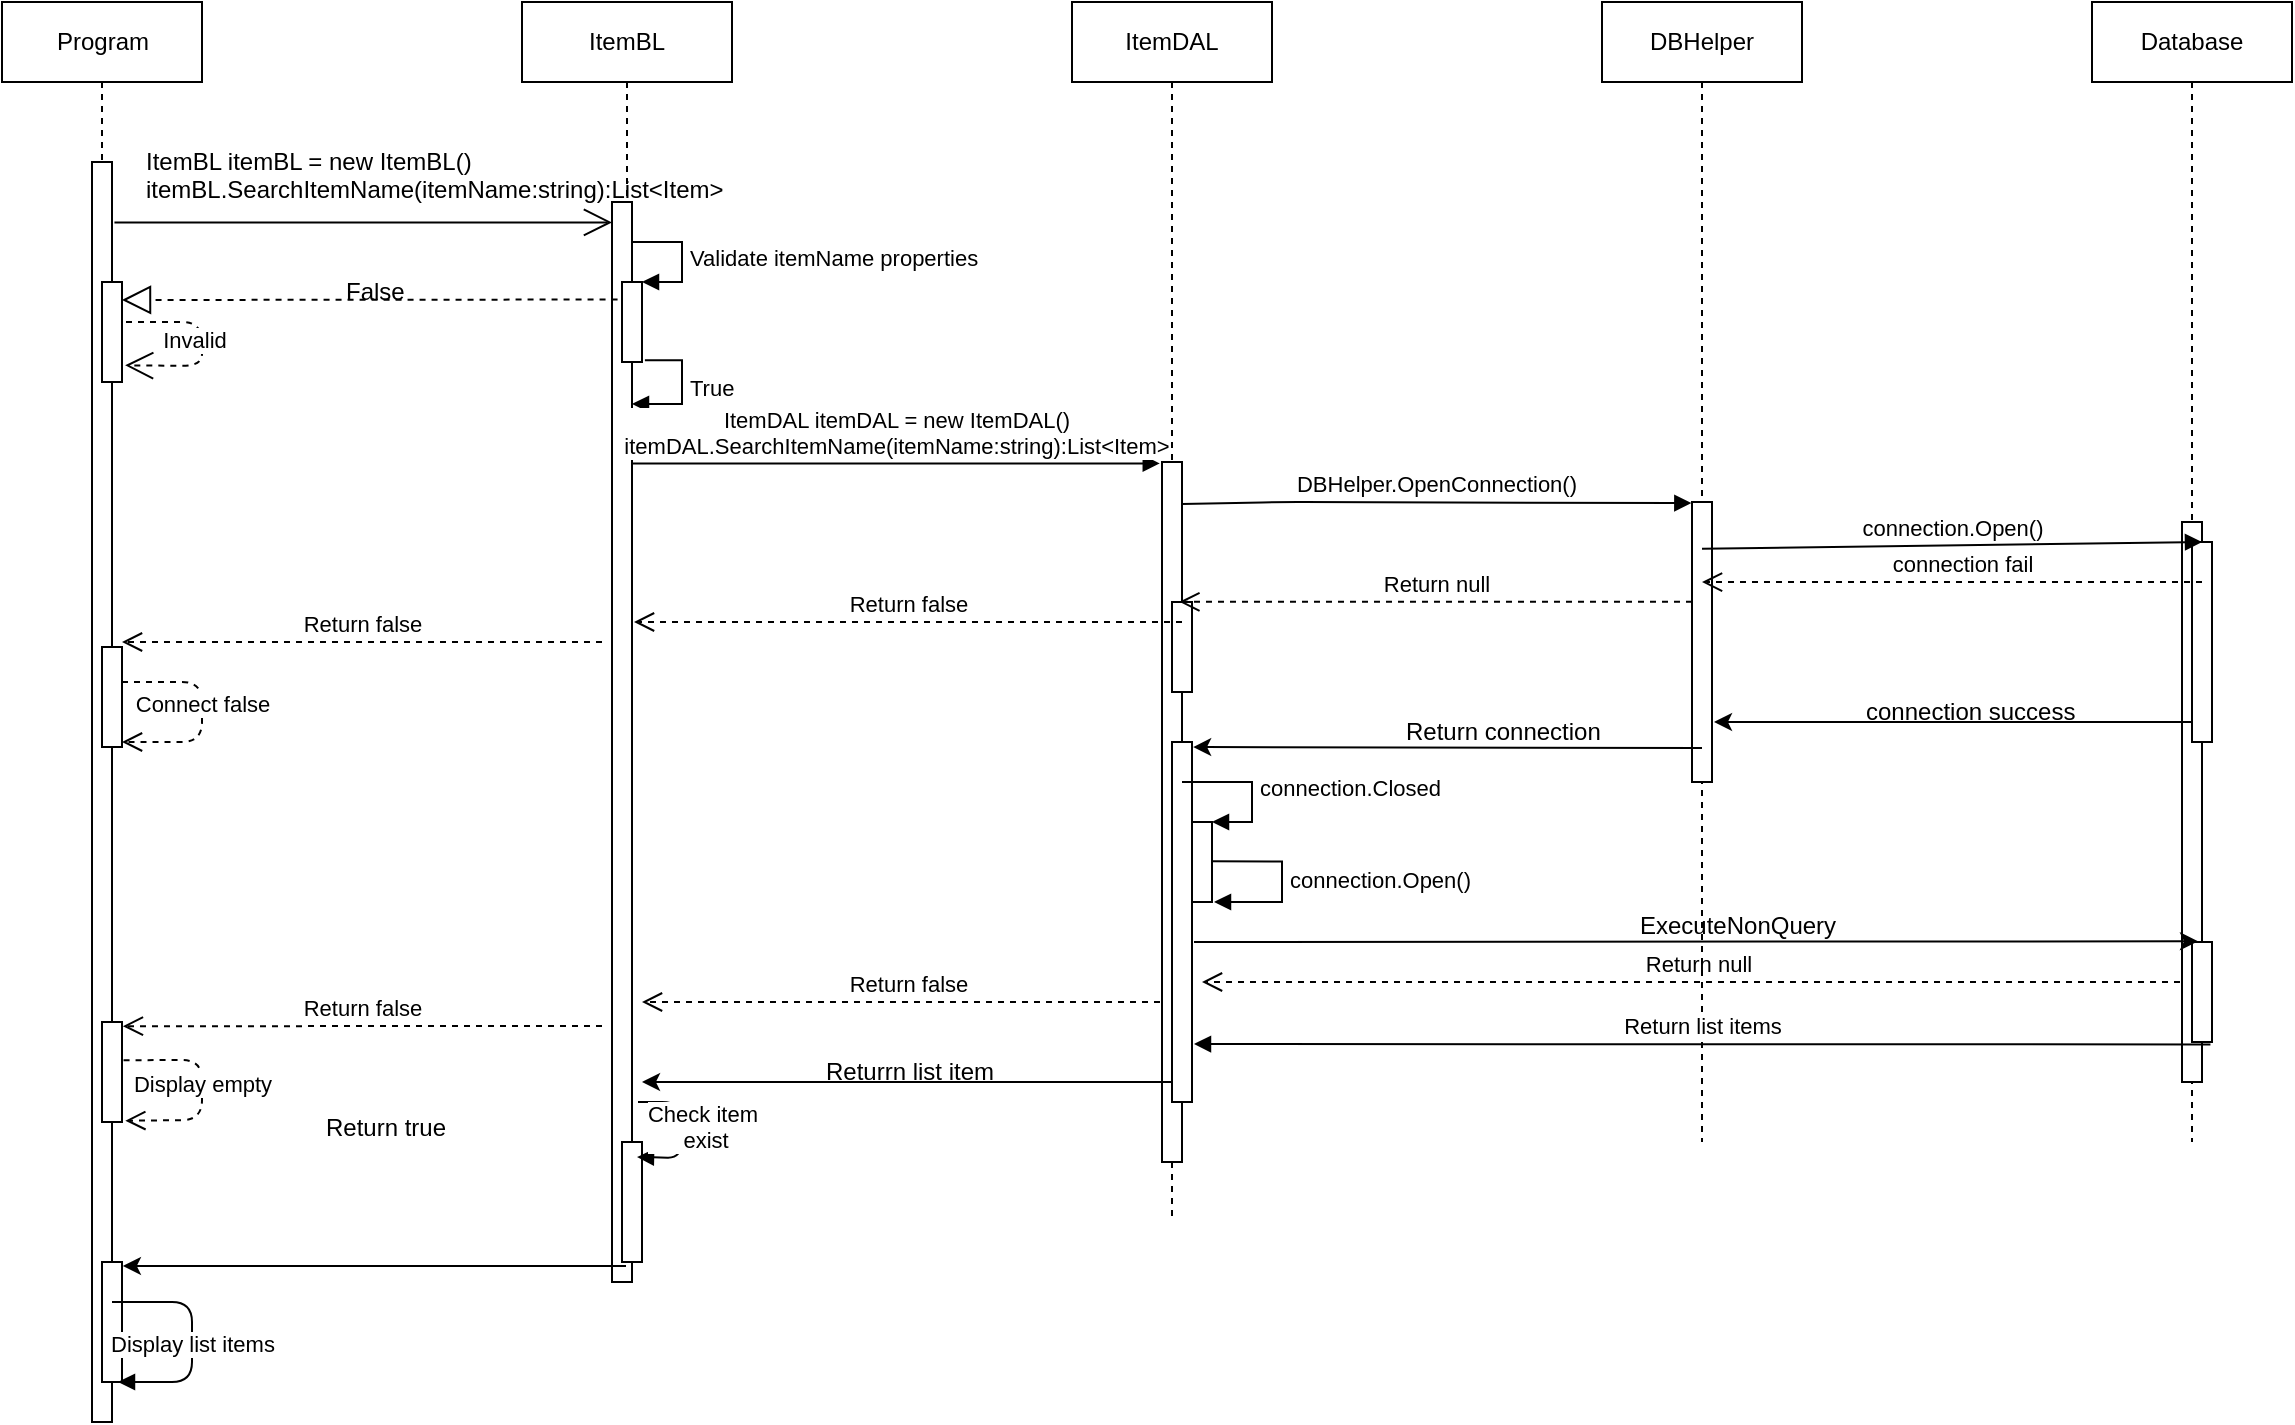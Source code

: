 <mxfile version="10.7.5" type="device"><diagram id="qdhsVKI9XdWc8vhEnZdh" name="Page-1"><mxGraphModel dx="1179" dy="655" grid="1" gridSize="10" guides="1" tooltips="1" connect="1" arrows="1" fold="1" page="1" pageScale="1" pageWidth="827" pageHeight="1169" math="0" shadow="0"><root><mxCell id="0"/><mxCell id="1" parent="0"/><mxCell id="T2reaTItjv5CWA3vOCvH-112" value="Program" style="html=1;points=[];perimeter=orthogonalPerimeter;shape=umlLifeline;participant=label;fontFamily=Helvetica;fontSize=12;fontColor=#000000;align=center;strokeColor=#000000;fillColor=#ffffff;recursiveResize=0;container=1;collapsible=0;" parent="1" vertex="1"><mxGeometry x="30" y="40" width="100" height="710" as="geometry"/></mxCell><mxCell id="T2reaTItjv5CWA3vOCvH-113" value="" style="html=1;points=[];perimeter=orthogonalPerimeter;" parent="T2reaTItjv5CWA3vOCvH-112" vertex="1"><mxGeometry x="45" y="80" width="10" height="630" as="geometry"/></mxCell><mxCell id="T2reaTItjv5CWA3vOCvH-114" value="" style="html=1;points=[];perimeter=orthogonalPerimeter;" parent="T2reaTItjv5CWA3vOCvH-112" vertex="1"><mxGeometry x="50" y="140" width="10" height="50" as="geometry"/></mxCell><mxCell id="T2reaTItjv5CWA3vOCvH-115" value="Invalid" style="endArrow=open;endSize=12;dashed=1;html=1;entryX=1.156;entryY=0.833;entryDx=0;entryDy=0;entryPerimeter=0;" parent="T2reaTItjv5CWA3vOCvH-112" target="T2reaTItjv5CWA3vOCvH-114" edge="1"><mxGeometry x="-0.316" y="-9" width="160" relative="1" as="geometry"><mxPoint x="62" y="160" as="sourcePoint"/><mxPoint x="100" y="190" as="targetPoint"/><Array as="points"><mxPoint x="100" y="160"/><mxPoint x="100" y="182"/></Array><mxPoint as="offset"/></mxGeometry></mxCell><mxCell id="T2reaTItjv5CWA3vOCvH-116" value="" style="html=1;points=[];perimeter=orthogonalPerimeter;" parent="T2reaTItjv5CWA3vOCvH-112" vertex="1"><mxGeometry x="50" y="322.5" width="10" height="50" as="geometry"/></mxCell><mxCell id="T2reaTItjv5CWA3vOCvH-117" value="Return false" style="html=1;verticalAlign=bottom;endArrow=open;dashed=1;endSize=8;" parent="T2reaTItjv5CWA3vOCvH-112" edge="1"><mxGeometry relative="1" as="geometry"><mxPoint x="300" y="320" as="sourcePoint"/><mxPoint x="60" y="320" as="targetPoint"/></mxGeometry></mxCell><mxCell id="T2reaTItjv5CWA3vOCvH-118" value="Connect false" style="html=1;verticalAlign=bottom;endArrow=open;dashed=1;endSize=8;" parent="T2reaTItjv5CWA3vOCvH-112" edge="1"><mxGeometry x="0.093" relative="1" as="geometry"><mxPoint x="60" y="340" as="sourcePoint"/><mxPoint x="60" y="370" as="targetPoint"/><Array as="points"><mxPoint x="100" y="340"/><mxPoint x="100" y="370"/></Array><mxPoint as="offset"/></mxGeometry></mxCell><mxCell id="T2reaTItjv5CWA3vOCvH-163" value="" style="html=1;points=[];perimeter=orthogonalPerimeter;" parent="T2reaTItjv5CWA3vOCvH-112" vertex="1"><mxGeometry x="50" y="510" width="10" height="50" as="geometry"/></mxCell><mxCell id="T2reaTItjv5CWA3vOCvH-164" value="" style="html=1;points=[];perimeter=orthogonalPerimeter;" parent="T2reaTItjv5CWA3vOCvH-112" vertex="1"><mxGeometry x="50" y="630" width="10" height="60" as="geometry"/></mxCell><mxCell id="T2reaTItjv5CWA3vOCvH-166" value="Display list items&lt;br&gt;" style="html=1;verticalAlign=bottom;endArrow=block;" parent="T2reaTItjv5CWA3vOCvH-112" edge="1"><mxGeometry x="0.197" width="80" relative="1" as="geometry"><mxPoint x="55" y="650" as="sourcePoint"/><mxPoint x="58" y="690" as="targetPoint"/><Array as="points"><mxPoint x="95" y="650"/><mxPoint x="95" y="690"/></Array><mxPoint as="offset"/></mxGeometry></mxCell><mxCell id="wLfuCmp9dKk0Bk_p9bv0-4" value="Display empty" style="html=1;verticalAlign=bottom;endArrow=open;dashed=1;endSize=8;entryX=1.167;entryY=0.987;entryDx=0;entryDy=0;entryPerimeter=0;exitX=1.078;exitY=0.382;exitDx=0;exitDy=0;exitPerimeter=0;" edge="1" parent="T2reaTItjv5CWA3vOCvH-112" source="T2reaTItjv5CWA3vOCvH-163" target="T2reaTItjv5CWA3vOCvH-163"><mxGeometry x="0.121" relative="1" as="geometry"><mxPoint x="150" y="520" as="sourcePoint"/><mxPoint x="120" y="530" as="targetPoint"/><Array as="points"><mxPoint x="100" y="529"/><mxPoint x="100" y="559"/></Array><mxPoint as="offset"/></mxGeometry></mxCell><mxCell id="T2reaTItjv5CWA3vOCvH-119" value="ItemBL" style="shape=umlLifeline;perimeter=lifelinePerimeter;whiteSpace=wrap;html=1;container=1;collapsible=0;recursiveResize=0;outlineConnect=0;" parent="1" vertex="1"><mxGeometry x="290" y="40" width="105" height="640" as="geometry"/></mxCell><mxCell id="T2reaTItjv5CWA3vOCvH-120" value="" style="html=1;points=[];perimeter=orthogonalPerimeter;" parent="T2reaTItjv5CWA3vOCvH-119" vertex="1"><mxGeometry x="45" y="100" width="10" height="540" as="geometry"/></mxCell><mxCell id="T2reaTItjv5CWA3vOCvH-121" value="" style="html=1;points=[];perimeter=orthogonalPerimeter;" parent="T2reaTItjv5CWA3vOCvH-119" vertex="1"><mxGeometry x="50" y="140" width="10" height="40" as="geometry"/></mxCell><mxCell id="T2reaTItjv5CWA3vOCvH-122" value="Validate&amp;nbsp;itemName properties" style="edgeStyle=orthogonalEdgeStyle;html=1;align=left;spacingLeft=2;endArrow=block;rounded=0;entryX=1;entryY=0;" parent="T2reaTItjv5CWA3vOCvH-119" target="T2reaTItjv5CWA3vOCvH-121" edge="1"><mxGeometry relative="1" as="geometry"><mxPoint x="55" y="120" as="sourcePoint"/><Array as="points"><mxPoint x="80" y="120"/></Array></mxGeometry></mxCell><mxCell id="T2reaTItjv5CWA3vOCvH-123" value="True" style="edgeStyle=orthogonalEdgeStyle;html=1;align=left;spacingLeft=2;endArrow=block;rounded=0;exitX=1.144;exitY=0.978;exitDx=0;exitDy=0;exitPerimeter=0;" parent="T2reaTItjv5CWA3vOCvH-119" source="T2reaTItjv5CWA3vOCvH-121" target="T2reaTItjv5CWA3vOCvH-120" edge="1"><mxGeometry relative="1" as="geometry"><mxPoint x="345" y="160" as="sourcePoint"/><Array as="points"><mxPoint x="80" y="179"/><mxPoint x="80" y="201"/></Array><mxPoint x="58" y="200" as="targetPoint"/></mxGeometry></mxCell><mxCell id="T2reaTItjv5CWA3vOCvH-124" value="Return false" style="html=1;verticalAlign=bottom;endArrow=open;dashed=1;endSize=8;" parent="T2reaTItjv5CWA3vOCvH-119" source="T2reaTItjv5CWA3vOCvH-128" edge="1"><mxGeometry relative="1" as="geometry"><mxPoint x="140" y="500" as="sourcePoint"/><mxPoint x="60" y="500" as="targetPoint"/></mxGeometry></mxCell><mxCell id="wLfuCmp9dKk0Bk_p9bv0-11" value="" style="html=1;points=[];perimeter=orthogonalPerimeter;" vertex="1" parent="T2reaTItjv5CWA3vOCvH-119"><mxGeometry x="50" y="570" width="10" height="60" as="geometry"/></mxCell><mxCell id="wLfuCmp9dKk0Bk_p9bv0-12" value="Check item&lt;br&gt;&amp;nbsp;exist" style="html=1;verticalAlign=bottom;endArrow=block;entryX=0.75;entryY=0.125;entryDx=0;entryDy=0;entryPerimeter=0;" edge="1" parent="T2reaTItjv5CWA3vOCvH-119" target="wLfuCmp9dKk0Bk_p9bv0-11"><mxGeometry x="0.389" y="-10" width="80" relative="1" as="geometry"><mxPoint x="58" y="550" as="sourcePoint"/><mxPoint x="80" y="560" as="targetPoint"/><Array as="points"><mxPoint x="80" y="550"/><mxPoint x="80" y="578"/></Array><mxPoint x="10" y="10" as="offset"/></mxGeometry></mxCell><mxCell id="T2reaTItjv5CWA3vOCvH-125" value="ItemDAL" style="shape=umlLifeline;perimeter=lifelinePerimeter;whiteSpace=wrap;html=1;container=1;collapsible=0;recursiveResize=0;outlineConnect=0;" parent="1" vertex="1"><mxGeometry x="565" y="40" width="100" height="610" as="geometry"/></mxCell><mxCell id="T2reaTItjv5CWA3vOCvH-126" value="" style="html=1;points=[];perimeter=orthogonalPerimeter;" parent="T2reaTItjv5CWA3vOCvH-125" vertex="1"><mxGeometry x="45" y="230" width="10" height="350" as="geometry"/></mxCell><mxCell id="T2reaTItjv5CWA3vOCvH-127" value="" style="html=1;points=[];perimeter=orthogonalPerimeter;" parent="T2reaTItjv5CWA3vOCvH-125" vertex="1"><mxGeometry x="50" y="300" width="10" height="45" as="geometry"/></mxCell><mxCell id="T2reaTItjv5CWA3vOCvH-128" value="" style="html=1;points=[];perimeter=orthogonalPerimeter;" parent="T2reaTItjv5CWA3vOCvH-125" vertex="1"><mxGeometry x="50" y="370" width="10" height="180" as="geometry"/></mxCell><mxCell id="T2reaTItjv5CWA3vOCvH-129" value="" style="html=1;points=[];perimeter=orthogonalPerimeter;" parent="T2reaTItjv5CWA3vOCvH-125" vertex="1"><mxGeometry x="60" y="410" width="10" height="40" as="geometry"/></mxCell><mxCell id="T2reaTItjv5CWA3vOCvH-130" value="connection.Closed" style="edgeStyle=orthogonalEdgeStyle;html=1;align=left;spacingLeft=2;endArrow=block;rounded=0;entryX=1;entryY=0;" parent="T2reaTItjv5CWA3vOCvH-125" target="T2reaTItjv5CWA3vOCvH-129" edge="1"><mxGeometry relative="1" as="geometry"><mxPoint x="55" y="390" as="sourcePoint"/><Array as="points"><mxPoint x="90" y="390"/><mxPoint x="90" y="410"/></Array></mxGeometry></mxCell><mxCell id="T2reaTItjv5CWA3vOCvH-131" value="connection.Open()" style="edgeStyle=orthogonalEdgeStyle;html=1;align=left;spacingLeft=2;endArrow=block;rounded=0;exitX=0.967;exitY=0.492;exitDx=0;exitDy=0;exitPerimeter=0;" parent="T2reaTItjv5CWA3vOCvH-125" source="T2reaTItjv5CWA3vOCvH-129" edge="1"><mxGeometry relative="1" as="geometry"><mxPoint x="375" y="380" as="sourcePoint"/><Array as="points"><mxPoint x="105" y="430"/><mxPoint x="105" y="450"/></Array><mxPoint x="71" y="450" as="targetPoint"/></mxGeometry></mxCell><mxCell id="T2reaTItjv5CWA3vOCvH-132" value="Return null" style="html=1;verticalAlign=bottom;endArrow=open;dashed=1;endSize=8;" parent="T2reaTItjv5CWA3vOCvH-125" source="T2reaTItjv5CWA3vOCvH-138" edge="1"><mxGeometry relative="1" as="geometry"><mxPoint x="145" y="490" as="sourcePoint"/><mxPoint x="65" y="490" as="targetPoint"/></mxGeometry></mxCell><mxCell id="T2reaTItjv5CWA3vOCvH-133" value="DBHelper" style="shape=umlLifeline;perimeter=lifelinePerimeter;whiteSpace=wrap;html=1;container=1;collapsible=0;recursiveResize=0;outlineConnect=0;" parent="1" vertex="1"><mxGeometry x="830" y="40" width="100" height="570" as="geometry"/></mxCell><mxCell id="T2reaTItjv5CWA3vOCvH-134" value="" style="html=1;points=[];perimeter=orthogonalPerimeter;" parent="T2reaTItjv5CWA3vOCvH-133" vertex="1"><mxGeometry x="45" y="250" width="10" height="140" as="geometry"/></mxCell><mxCell id="T2reaTItjv5CWA3vOCvH-135" value="Database" style="shape=umlLifeline;perimeter=lifelinePerimeter;whiteSpace=wrap;html=1;container=1;collapsible=0;recursiveResize=0;outlineConnect=0;" parent="1" vertex="1"><mxGeometry x="1075" y="40" width="100" height="570" as="geometry"/></mxCell><mxCell id="T2reaTItjv5CWA3vOCvH-136" value="" style="html=1;points=[];perimeter=orthogonalPerimeter;" parent="T2reaTItjv5CWA3vOCvH-135" vertex="1"><mxGeometry x="45" y="260" width="10" height="280" as="geometry"/></mxCell><mxCell id="T2reaTItjv5CWA3vOCvH-137" value="" style="html=1;points=[];perimeter=orthogonalPerimeter;gradientColor=#ffffff;" parent="T2reaTItjv5CWA3vOCvH-135" vertex="1"><mxGeometry x="50" y="270" width="10" height="100" as="geometry"/></mxCell><mxCell id="T2reaTItjv5CWA3vOCvH-138" value="" style="html=1;points=[];perimeter=orthogonalPerimeter;" parent="T2reaTItjv5CWA3vOCvH-135" vertex="1"><mxGeometry x="50" y="470" width="10" height="50" as="geometry"/></mxCell><mxCell id="T2reaTItjv5CWA3vOCvH-139" value="" style="endArrow=open;endFill=1;endSize=12;html=1;exitX=1.122;exitY=0.048;exitDx=0;exitDy=0;exitPerimeter=0;" parent="1" source="T2reaTItjv5CWA3vOCvH-113" target="T2reaTItjv5CWA3vOCvH-120" edge="1"><mxGeometry width="160" relative="1" as="geometry"><mxPoint x="80" y="130" as="sourcePoint"/><mxPoint x="240" y="130" as="targetPoint"/></mxGeometry></mxCell><mxCell id="T2reaTItjv5CWA3vOCvH-140" value="ItemBL itemBL = new ItemBL()&lt;br&gt;itemBL.SearchItemName(itemName:string):List&amp;lt;Item&amp;gt;&lt;br&gt;" style="text;html=1;resizable=0;points=[];autosize=1;align=left;verticalAlign=top;spacingTop=-4;" parent="1" vertex="1"><mxGeometry x="100" y="110" width="300" height="30" as="geometry"/></mxCell><mxCell id="T2reaTItjv5CWA3vOCvH-141" value="" style="endArrow=block;dashed=1;endFill=0;endSize=12;html=1;exitX=-0.222;exitY=0.219;exitDx=0;exitDy=0;exitPerimeter=0;entryX=1;entryY=0.18;entryDx=0;entryDy=0;entryPerimeter=0;" parent="1" source="T2reaTItjv5CWA3vOCvH-121" target="T2reaTItjv5CWA3vOCvH-114" edge="1"><mxGeometry width="160" relative="1" as="geometry"><mxPoint x="150" y="300" as="sourcePoint"/><mxPoint x="310" y="300" as="targetPoint"/></mxGeometry></mxCell><mxCell id="T2reaTItjv5CWA3vOCvH-142" value="False" style="text;html=1;resizable=0;points=[];autosize=1;align=left;verticalAlign=top;spacingTop=-4;" parent="1" vertex="1"><mxGeometry x="200" y="175" width="40" height="10" as="geometry"/></mxCell><mxCell id="T2reaTItjv5CWA3vOCvH-143" value="&lt;span&gt;ItemDAL itemDAL = new ItemDAL()&lt;br&gt;&lt;/span&gt;&lt;span&gt;itemDAL.SearchItemName(itemName:string):List&amp;lt;Item&amp;gt;&lt;/span&gt;&lt;br&gt;" style="html=1;verticalAlign=bottom;endArrow=block;entryX=-0.111;entryY=0.002;entryDx=0;entryDy=0;entryPerimeter=0;" parent="1" source="T2reaTItjv5CWA3vOCvH-120" target="T2reaTItjv5CWA3vOCvH-126" edge="1"><mxGeometry width="80" relative="1" as="geometry"><mxPoint x="380" y="270" as="sourcePoint"/><mxPoint x="460" y="270" as="targetPoint"/></mxGeometry></mxCell><mxCell id="T2reaTItjv5CWA3vOCvH-144" value="DBHelper.OpenConnection()" style="html=1;verticalAlign=bottom;endArrow=block;entryX=-0.033;entryY=0.004;entryDx=0;entryDy=0;entryPerimeter=0;" parent="1" target="T2reaTItjv5CWA3vOCvH-134" edge="1"><mxGeometry width="80" relative="1" as="geometry"><mxPoint x="620" y="291" as="sourcePoint"/><mxPoint x="881" y="309" as="targetPoint"/><Array as="points"><mxPoint x="670" y="290"/></Array></mxGeometry></mxCell><mxCell id="T2reaTItjv5CWA3vOCvH-145" value="Return null" style="html=1;verticalAlign=bottom;endArrow=open;dashed=1;endSize=8;entryX=0.367;entryY=-0.002;entryDx=0;entryDy=0;entryPerimeter=0;" parent="1" source="T2reaTItjv5CWA3vOCvH-134" target="T2reaTItjv5CWA3vOCvH-127" edge="1"><mxGeometry relative="1" as="geometry"><mxPoint x="870" y="330" as="sourcePoint"/><mxPoint x="710" y="330" as="targetPoint"/></mxGeometry></mxCell><mxCell id="T2reaTItjv5CWA3vOCvH-147" value="" style="endArrow=classic;html=1;" parent="1" source="T2reaTItjv5CWA3vOCvH-137" edge="1"><mxGeometry width="50" height="50" relative="1" as="geometry"><mxPoint x="970" y="470" as="sourcePoint"/><mxPoint x="886" y="400" as="targetPoint"/></mxGeometry></mxCell><mxCell id="T2reaTItjv5CWA3vOCvH-148" value="connection fail" style="html=1;verticalAlign=bottom;endArrow=open;dashed=1;endSize=8;entryX=0.5;entryY=0.286;entryDx=0;entryDy=0;entryPerimeter=0;" parent="1" target="T2reaTItjv5CWA3vOCvH-134" edge="1"><mxGeometry x="-0.04" relative="1" as="geometry"><mxPoint x="1130" y="330" as="sourcePoint"/><mxPoint x="890" y="330" as="targetPoint"/><mxPoint as="offset"/></mxGeometry></mxCell><mxCell id="T2reaTItjv5CWA3vOCvH-149" value="connection.Open()" style="html=1;verticalAlign=bottom;endArrow=block;exitX=0.5;exitY=0.167;exitDx=0;exitDy=0;exitPerimeter=0;" parent="1" source="T2reaTItjv5CWA3vOCvH-134" edge="1"><mxGeometry width="80" relative="1" as="geometry"><mxPoint x="1050" y="310" as="sourcePoint"/><mxPoint x="1130" y="310" as="targetPoint"/></mxGeometry></mxCell><mxCell id="T2reaTItjv5CWA3vOCvH-150" value="" style="endArrow=classic;html=1;entryX=0.3;entryY=-0.007;entryDx=0;entryDy=0;entryPerimeter=0;" parent="1" target="T2reaTItjv5CWA3vOCvH-138" edge="1"><mxGeometry width="50" height="50" relative="1" as="geometry"><mxPoint x="626" y="510" as="sourcePoint"/><mxPoint x="1050" y="490" as="targetPoint"/></mxGeometry></mxCell><mxCell id="T2reaTItjv5CWA3vOCvH-151" value="Return list items" style="html=1;verticalAlign=bottom;endArrow=block;exitX=0.922;exitY=1.024;exitDx=0;exitDy=0;exitPerimeter=0;" parent="1" source="T2reaTItjv5CWA3vOCvH-138" edge="1"><mxGeometry width="80" relative="1" as="geometry"><mxPoint x="730" y="600" as="sourcePoint"/><mxPoint x="626" y="561" as="targetPoint"/></mxGeometry></mxCell><mxCell id="T2reaTItjv5CWA3vOCvH-152" value="Return false" style="html=1;verticalAlign=bottom;endArrow=open;dashed=1;endSize=8;" parent="1" edge="1"><mxGeometry relative="1" as="geometry"><mxPoint x="620" y="350" as="sourcePoint"/><mxPoint x="346" y="350" as="targetPoint"/></mxGeometry></mxCell><mxCell id="T2reaTItjv5CWA3vOCvH-153" value="Return false" style="html=1;verticalAlign=bottom;endArrow=open;dashed=1;endSize=8;entryX=1.044;entryY=0.042;entryDx=0;entryDy=0;entryPerimeter=0;" parent="1" target="T2reaTItjv5CWA3vOCvH-163" edge="1"><mxGeometry relative="1" as="geometry"><mxPoint x="330" y="552" as="sourcePoint"/><mxPoint x="110" y="552" as="targetPoint"/></mxGeometry></mxCell><mxCell id="T2reaTItjv5CWA3vOCvH-154" value="ExecuteNonQuery" style="text;html=1;resizable=0;points=[];autosize=1;align=left;verticalAlign=top;spacingTop=-4;" parent="1" vertex="1"><mxGeometry x="847" y="492" width="110" height="10" as="geometry"/></mxCell><mxCell id="T2reaTItjv5CWA3vOCvH-155" value="" style="endArrow=classic;html=1;" parent="1" source="T2reaTItjv5CWA3vOCvH-128" edge="1"><mxGeometry width="50" height="50" relative="1" as="geometry"><mxPoint x="440" y="490" as="sourcePoint"/><mxPoint x="350" y="580" as="targetPoint"/></mxGeometry></mxCell><mxCell id="T2reaTItjv5CWA3vOCvH-156" value="" style="endArrow=classic;html=1;entryX=1.044;entryY=0.033;entryDx=0;entryDy=0;entryPerimeter=0;" parent="1" source="T2reaTItjv5CWA3vOCvH-119" target="T2reaTItjv5CWA3vOCvH-164" edge="1"><mxGeometry width="50" height="50" relative="1" as="geometry"><mxPoint x="349" y="666" as="sourcePoint"/><mxPoint x="110" y="610" as="targetPoint"/></mxGeometry></mxCell><mxCell id="T2reaTItjv5CWA3vOCvH-157" value="Return true" style="text;html=1;resizable=0;points=[];autosize=1;align=left;verticalAlign=top;spacingTop=-4;" parent="1" vertex="1"><mxGeometry x="190" y="593" width="80" height="10" as="geometry"/></mxCell><mxCell id="T2reaTItjv5CWA3vOCvH-159" value="" style="endArrow=classic;html=1;entryX=1.056;entryY=0.014;entryDx=0;entryDy=0;entryPerimeter=0;exitX=0.5;exitY=0.879;exitDx=0;exitDy=0;exitPerimeter=0;" parent="1" source="T2reaTItjv5CWA3vOCvH-134" target="T2reaTItjv5CWA3vOCvH-128" edge="1"><mxGeometry width="50" height="50" relative="1" as="geometry"><mxPoint x="870" y="413" as="sourcePoint"/><mxPoint x="800" y="350" as="targetPoint"/></mxGeometry></mxCell><mxCell id="T2reaTItjv5CWA3vOCvH-160" value="connection success" style="text;html=1;resizable=0;points=[];autosize=1;align=left;verticalAlign=top;spacingTop=-4;" parent="1" vertex="1"><mxGeometry x="960" y="385" width="120" height="10" as="geometry"/></mxCell><mxCell id="T2reaTItjv5CWA3vOCvH-161" value="Return connection" style="text;html=1;resizable=0;points=[];autosize=1;align=left;verticalAlign=top;spacingTop=-4;" parent="1" vertex="1"><mxGeometry x="730" y="395" width="110" height="10" as="geometry"/></mxCell><mxCell id="T2reaTItjv5CWA3vOCvH-162" value="Returrn list item" style="text;html=1;resizable=0;points=[];autosize=1;align=left;verticalAlign=top;spacingTop=-4;" parent="1" vertex="1"><mxGeometry x="440" y="565" width="100" height="10" as="geometry"/></mxCell></root></mxGraphModel></diagram></mxfile>